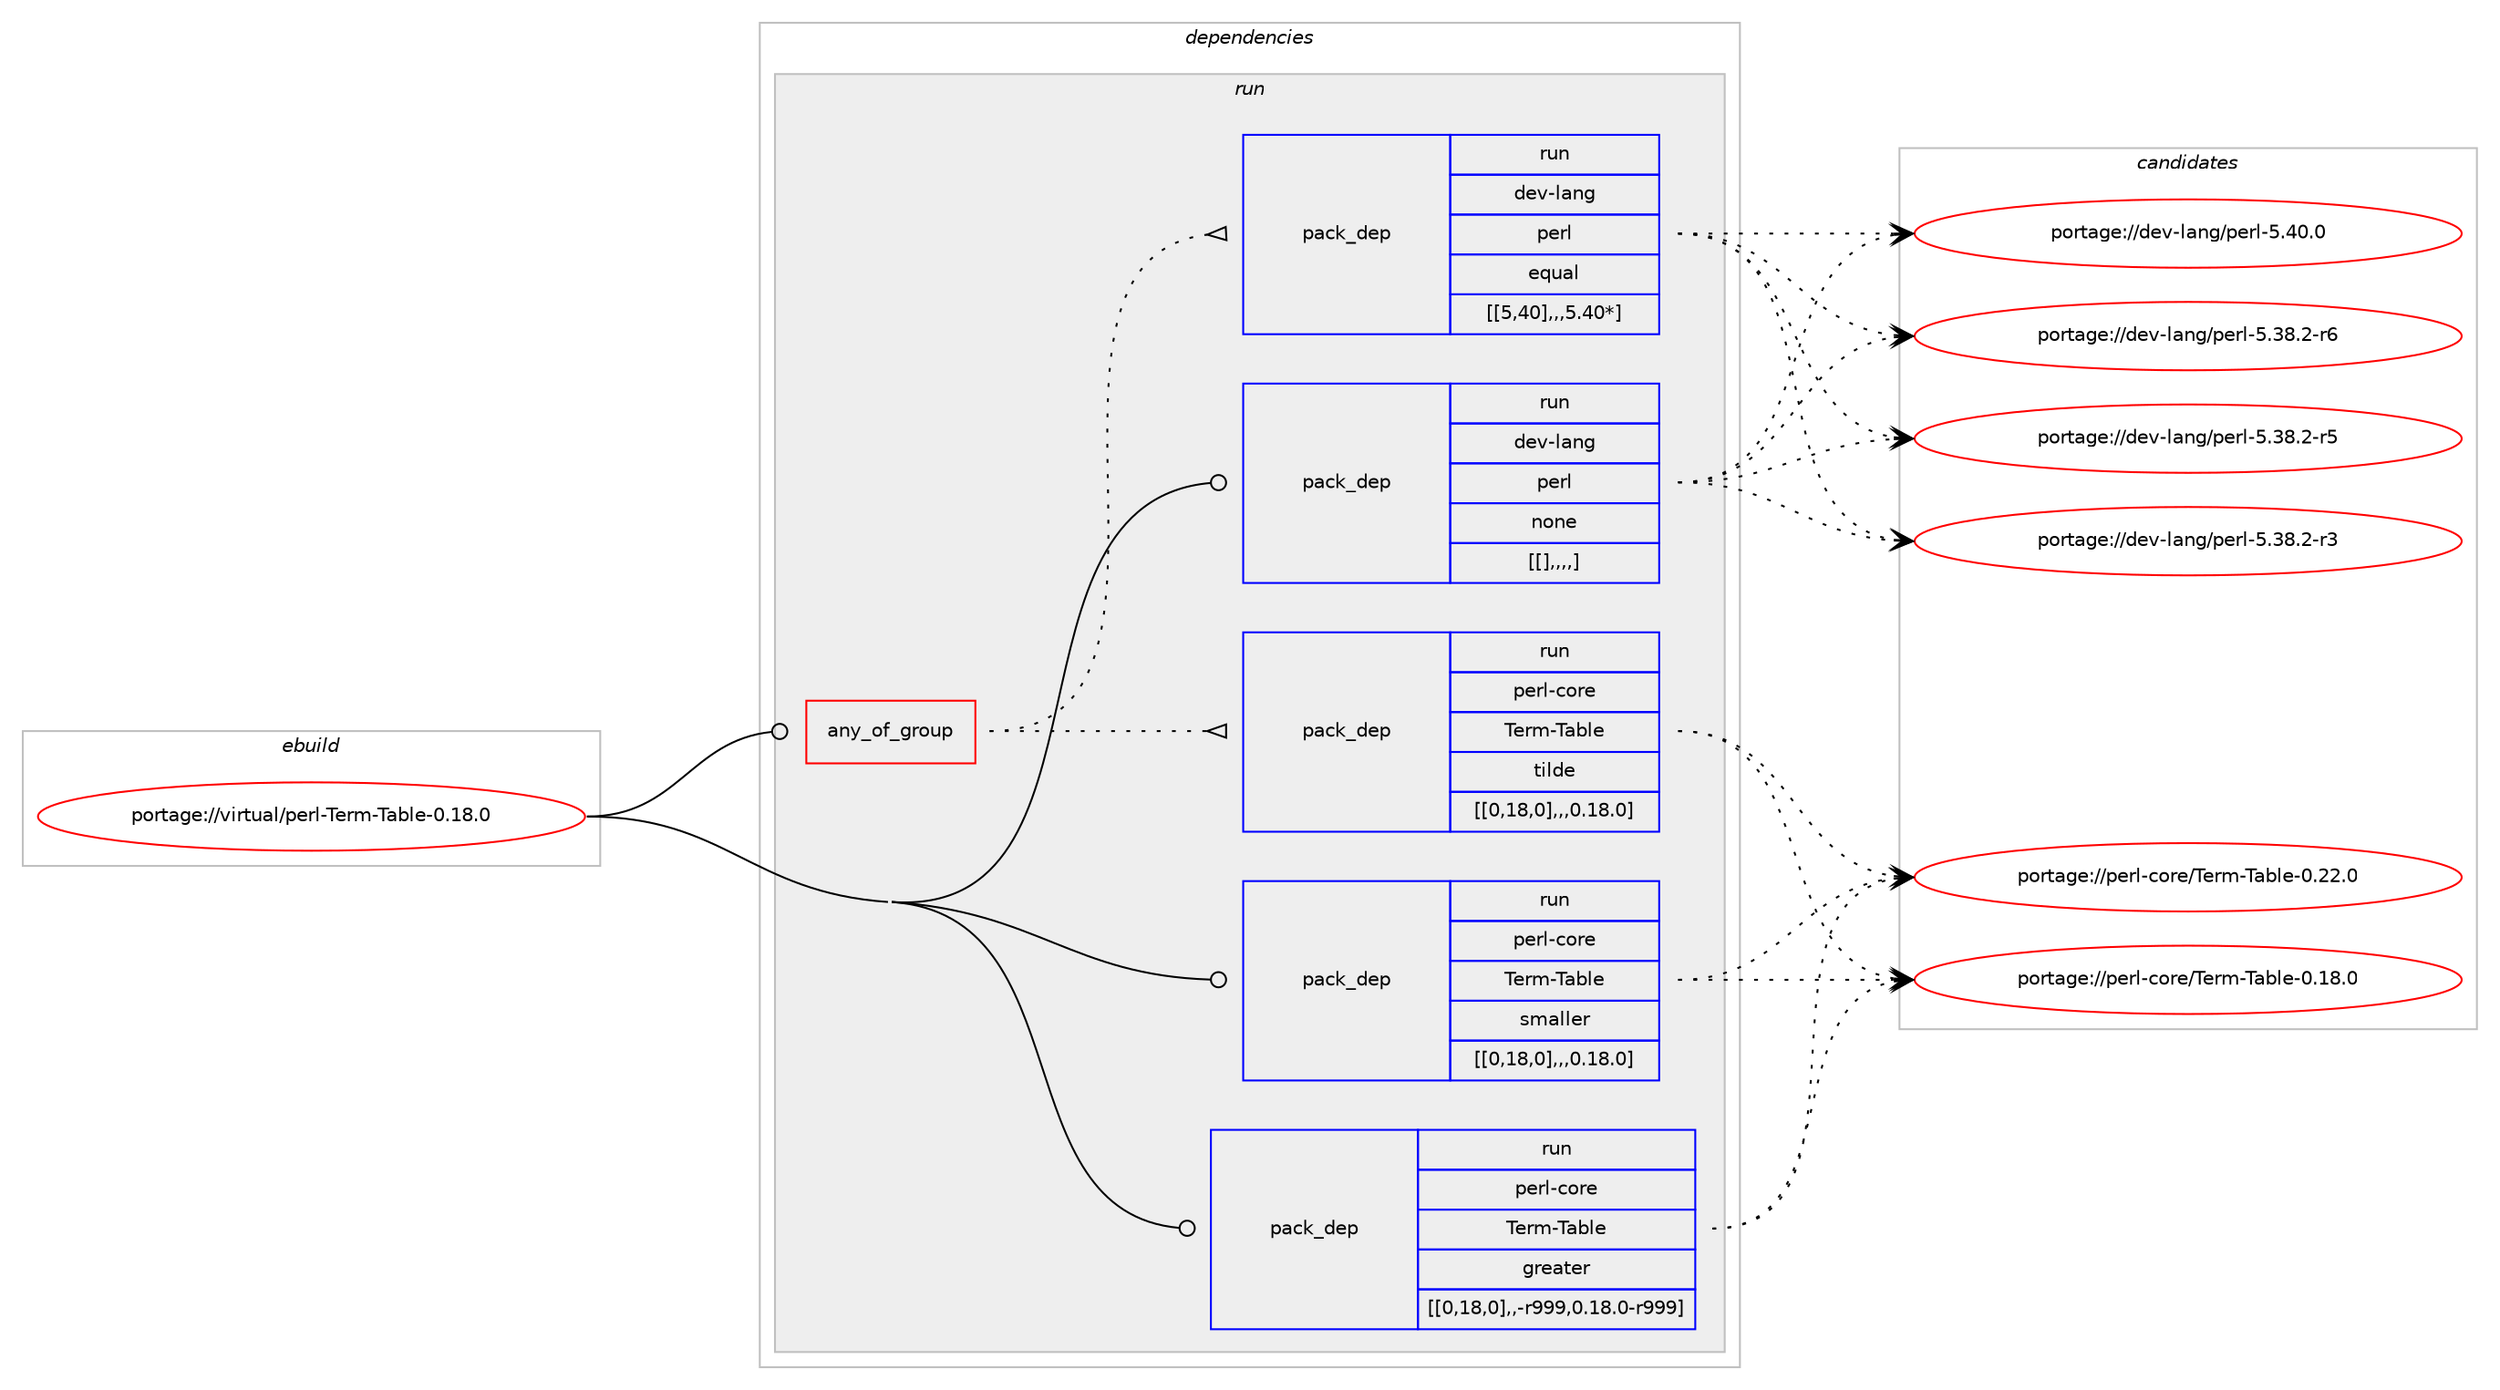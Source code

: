 digraph prolog {

# *************
# Graph options
# *************

newrank=true;
concentrate=true;
compound=true;
graph [rankdir=LR,fontname=Helvetica,fontsize=10,ranksep=1.5];#, ranksep=2.5, nodesep=0.2];
edge  [arrowhead=vee];
node  [fontname=Helvetica,fontsize=10];

# **********
# The ebuild
# **********

subgraph cluster_leftcol {
color=gray;
label=<<i>ebuild</i>>;
id [label="portage://virtual/perl-Term-Table-0.18.0", color=red, width=4, href="../virtual/perl-Term-Table-0.18.0.svg"];
}

# ****************
# The dependencies
# ****************

subgraph cluster_midcol {
color=gray;
label=<<i>dependencies</i>>;
subgraph cluster_compile {
fillcolor="#eeeeee";
style=filled;
label=<<i>compile</i>>;
}
subgraph cluster_compileandrun {
fillcolor="#eeeeee";
style=filled;
label=<<i>compile and run</i>>;
}
subgraph cluster_run {
fillcolor="#eeeeee";
style=filled;
label=<<i>run</i>>;
subgraph any121 {
dependency2508 [label=<<TABLE BORDER="0" CELLBORDER="1" CELLSPACING="0" CELLPADDING="4"><TR><TD CELLPADDING="10">any_of_group</TD></TR></TABLE>>, shape=none, color=red];subgraph pack1910 {
dependency2510 [label=<<TABLE BORDER="0" CELLBORDER="1" CELLSPACING="0" CELLPADDING="4" WIDTH="220"><TR><TD ROWSPAN="6" CELLPADDING="30">pack_dep</TD></TR><TR><TD WIDTH="110">run</TD></TR><TR><TD>dev-lang</TD></TR><TR><TD>perl</TD></TR><TR><TD>equal</TD></TR><TR><TD>[[5,40],,,5.40*]</TD></TR></TABLE>>, shape=none, color=blue];
}
dependency2508:e -> dependency2510:w [weight=20,style="dotted",arrowhead="oinv"];
subgraph pack1912 {
dependency2512 [label=<<TABLE BORDER="0" CELLBORDER="1" CELLSPACING="0" CELLPADDING="4" WIDTH="220"><TR><TD ROWSPAN="6" CELLPADDING="30">pack_dep</TD></TR><TR><TD WIDTH="110">run</TD></TR><TR><TD>perl-core</TD></TR><TR><TD>Term-Table</TD></TR><TR><TD>tilde</TD></TR><TR><TD>[[0,18,0],,,0.18.0]</TD></TR></TABLE>>, shape=none, color=blue];
}
dependency2508:e -> dependency2512:w [weight=20,style="dotted",arrowhead="oinv"];
}
id:e -> dependency2508:w [weight=20,style="solid",arrowhead="odot"];
subgraph pack1914 {
dependency2515 [label=<<TABLE BORDER="0" CELLBORDER="1" CELLSPACING="0" CELLPADDING="4" WIDTH="220"><TR><TD ROWSPAN="6" CELLPADDING="30">pack_dep</TD></TR><TR><TD WIDTH="110">run</TD></TR><TR><TD>dev-lang</TD></TR><TR><TD>perl</TD></TR><TR><TD>none</TD></TR><TR><TD>[[],,,,]</TD></TR></TABLE>>, shape=none, color=blue];
}
id:e -> dependency2515:w [weight=20,style="solid",arrowhead="odot"];
subgraph pack1917 {
dependency2518 [label=<<TABLE BORDER="0" CELLBORDER="1" CELLSPACING="0" CELLPADDING="4" WIDTH="220"><TR><TD ROWSPAN="6" CELLPADDING="30">pack_dep</TD></TR><TR><TD WIDTH="110">run</TD></TR><TR><TD>perl-core</TD></TR><TR><TD>Term-Table</TD></TR><TR><TD>greater</TD></TR><TR><TD>[[0,18,0],,-r999,0.18.0-r999]</TD></TR></TABLE>>, shape=none, color=blue];
}
id:e -> dependency2518:w [weight=20,style="solid",arrowhead="odot"];
subgraph pack1919 {
dependency2520 [label=<<TABLE BORDER="0" CELLBORDER="1" CELLSPACING="0" CELLPADDING="4" WIDTH="220"><TR><TD ROWSPAN="6" CELLPADDING="30">pack_dep</TD></TR><TR><TD WIDTH="110">run</TD></TR><TR><TD>perl-core</TD></TR><TR><TD>Term-Table</TD></TR><TR><TD>smaller</TD></TR><TR><TD>[[0,18,0],,,0.18.0]</TD></TR></TABLE>>, shape=none, color=blue];
}
id:e -> dependency2520:w [weight=20,style="solid",arrowhead="odot"];
}
}

# **************
# The candidates
# **************

subgraph cluster_choices {
rank=same;
color=gray;
label=<<i>candidates</i>>;

subgraph choice1904 {
color=black;
nodesep=1;
choice10010111845108971101034711210111410845534652484648 [label="portage://dev-lang/perl-5.40.0", color=red, width=4,href="../dev-lang/perl-5.40.0.svg"];
choice100101118451089711010347112101114108455346515646504511454 [label="portage://dev-lang/perl-5.38.2-r6", color=red, width=4,href="../dev-lang/perl-5.38.2-r6.svg"];
choice100101118451089711010347112101114108455346515646504511453 [label="portage://dev-lang/perl-5.38.2-r5", color=red, width=4,href="../dev-lang/perl-5.38.2-r5.svg"];
choice100101118451089711010347112101114108455346515646504511451 [label="portage://dev-lang/perl-5.38.2-r3", color=red, width=4,href="../dev-lang/perl-5.38.2-r3.svg"];
dependency2510:e -> choice10010111845108971101034711210111410845534652484648:w [style=dotted,weight="100"];
dependency2510:e -> choice100101118451089711010347112101114108455346515646504511454:w [style=dotted,weight="100"];
dependency2510:e -> choice100101118451089711010347112101114108455346515646504511453:w [style=dotted,weight="100"];
dependency2510:e -> choice100101118451089711010347112101114108455346515646504511451:w [style=dotted,weight="100"];
}
subgraph choice1911 {
color=black;
nodesep=1;
choice112101114108459911111410147841011141094584979810810145484650504648 [label="portage://perl-core/Term-Table-0.22.0", color=red, width=4,href="../perl-core/Term-Table-0.22.0.svg"];
choice112101114108459911111410147841011141094584979810810145484649564648 [label="portage://perl-core/Term-Table-0.18.0", color=red, width=4,href="../perl-core/Term-Table-0.18.0.svg"];
dependency2512:e -> choice112101114108459911111410147841011141094584979810810145484650504648:w [style=dotted,weight="100"];
dependency2512:e -> choice112101114108459911111410147841011141094584979810810145484649564648:w [style=dotted,weight="100"];
}
subgraph choice1913 {
color=black;
nodesep=1;
choice10010111845108971101034711210111410845534652484648 [label="portage://dev-lang/perl-5.40.0", color=red, width=4,href="../dev-lang/perl-5.40.0.svg"];
choice100101118451089711010347112101114108455346515646504511454 [label="portage://dev-lang/perl-5.38.2-r6", color=red, width=4,href="../dev-lang/perl-5.38.2-r6.svg"];
choice100101118451089711010347112101114108455346515646504511453 [label="portage://dev-lang/perl-5.38.2-r5", color=red, width=4,href="../dev-lang/perl-5.38.2-r5.svg"];
choice100101118451089711010347112101114108455346515646504511451 [label="portage://dev-lang/perl-5.38.2-r3", color=red, width=4,href="../dev-lang/perl-5.38.2-r3.svg"];
dependency2515:e -> choice10010111845108971101034711210111410845534652484648:w [style=dotted,weight="100"];
dependency2515:e -> choice100101118451089711010347112101114108455346515646504511454:w [style=dotted,weight="100"];
dependency2515:e -> choice100101118451089711010347112101114108455346515646504511453:w [style=dotted,weight="100"];
dependency2515:e -> choice100101118451089711010347112101114108455346515646504511451:w [style=dotted,weight="100"];
}
subgraph choice1915 {
color=black;
nodesep=1;
choice112101114108459911111410147841011141094584979810810145484650504648 [label="portage://perl-core/Term-Table-0.22.0", color=red, width=4,href="../perl-core/Term-Table-0.22.0.svg"];
choice112101114108459911111410147841011141094584979810810145484649564648 [label="portage://perl-core/Term-Table-0.18.0", color=red, width=4,href="../perl-core/Term-Table-0.18.0.svg"];
dependency2518:e -> choice112101114108459911111410147841011141094584979810810145484650504648:w [style=dotted,weight="100"];
dependency2518:e -> choice112101114108459911111410147841011141094584979810810145484649564648:w [style=dotted,weight="100"];
}
subgraph choice1919 {
color=black;
nodesep=1;
choice112101114108459911111410147841011141094584979810810145484650504648 [label="portage://perl-core/Term-Table-0.22.0", color=red, width=4,href="../perl-core/Term-Table-0.22.0.svg"];
choice112101114108459911111410147841011141094584979810810145484649564648 [label="portage://perl-core/Term-Table-0.18.0", color=red, width=4,href="../perl-core/Term-Table-0.18.0.svg"];
dependency2520:e -> choice112101114108459911111410147841011141094584979810810145484650504648:w [style=dotted,weight="100"];
dependency2520:e -> choice112101114108459911111410147841011141094584979810810145484649564648:w [style=dotted,weight="100"];
}
}

}
